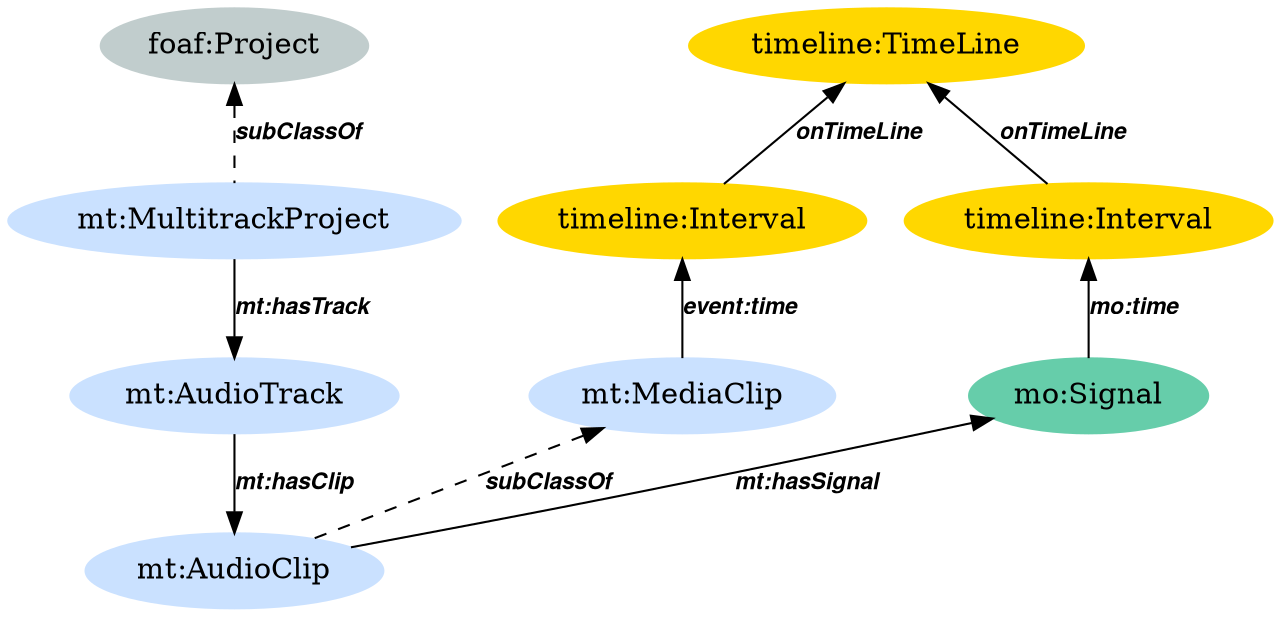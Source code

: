 digraph G {
edge [
fontsize = 11, 
#fontname = "Courier New Bold", 
fontname = "Helvetica Bold Oblique",
labelfloat = "false",
];

rankdir="TB";

subgraph A {
"foaf:Project" [style = filled, color=azure3];
"mt:AudioTrack" [style = filled, color=lightsteelblue1];
"mt:MultitrackProject" [style = filled, color=lightsteelblue1];

"foaf:Project" -> "mt:MultitrackProject" 
[label = "subClassOf", style = "dashed", dir = "back"];

"mt:MultitrackProject" ->  "mt:AudioTrack" 
[label = "mt:hasTrack"];

"mt:AudioTrack" ->  "mt:AudioClip" 
[label = "mt:hasClip"];
		
}



subgraph B {
"TimeLine" [label = "timeline:TimeLine", style = filled, color=gold1];
"Interval1" [label = "timeline:Interval", style = filled, color=gold1];
"Interval2" [label = "timeline:Interval", style = filled, color=gold1];
"mo:Signal" [style = filled, color=aquamarine3];
"mt:MediaClip" [style = filled, color=lightsteelblue1];
"mt:AudioClip" [style = filled, color=lightsteelblue1];

"TimeLine" ->  "Interval1" [label = "onTimeLine", dir = "back"];
"TimeLine" ->  "Interval2" [label = "onTimeLine", dir = "back"];

"Interval1" -> "mt:MediaClip" 
[label = "event:time",dir = "back"];

"Interval2" -> "mo:Signal" 
[label = "mo:time",dir = "back"];

"mt:MediaClip"-> "mt:AudioClip" 
[label = "subClassOf", style = "dashed", dir = "back", constraint=false];

"mt:AudioClip" -> "mo:Signal" 
[label = "mt:hasSignal",constraint=false ];
}


}
